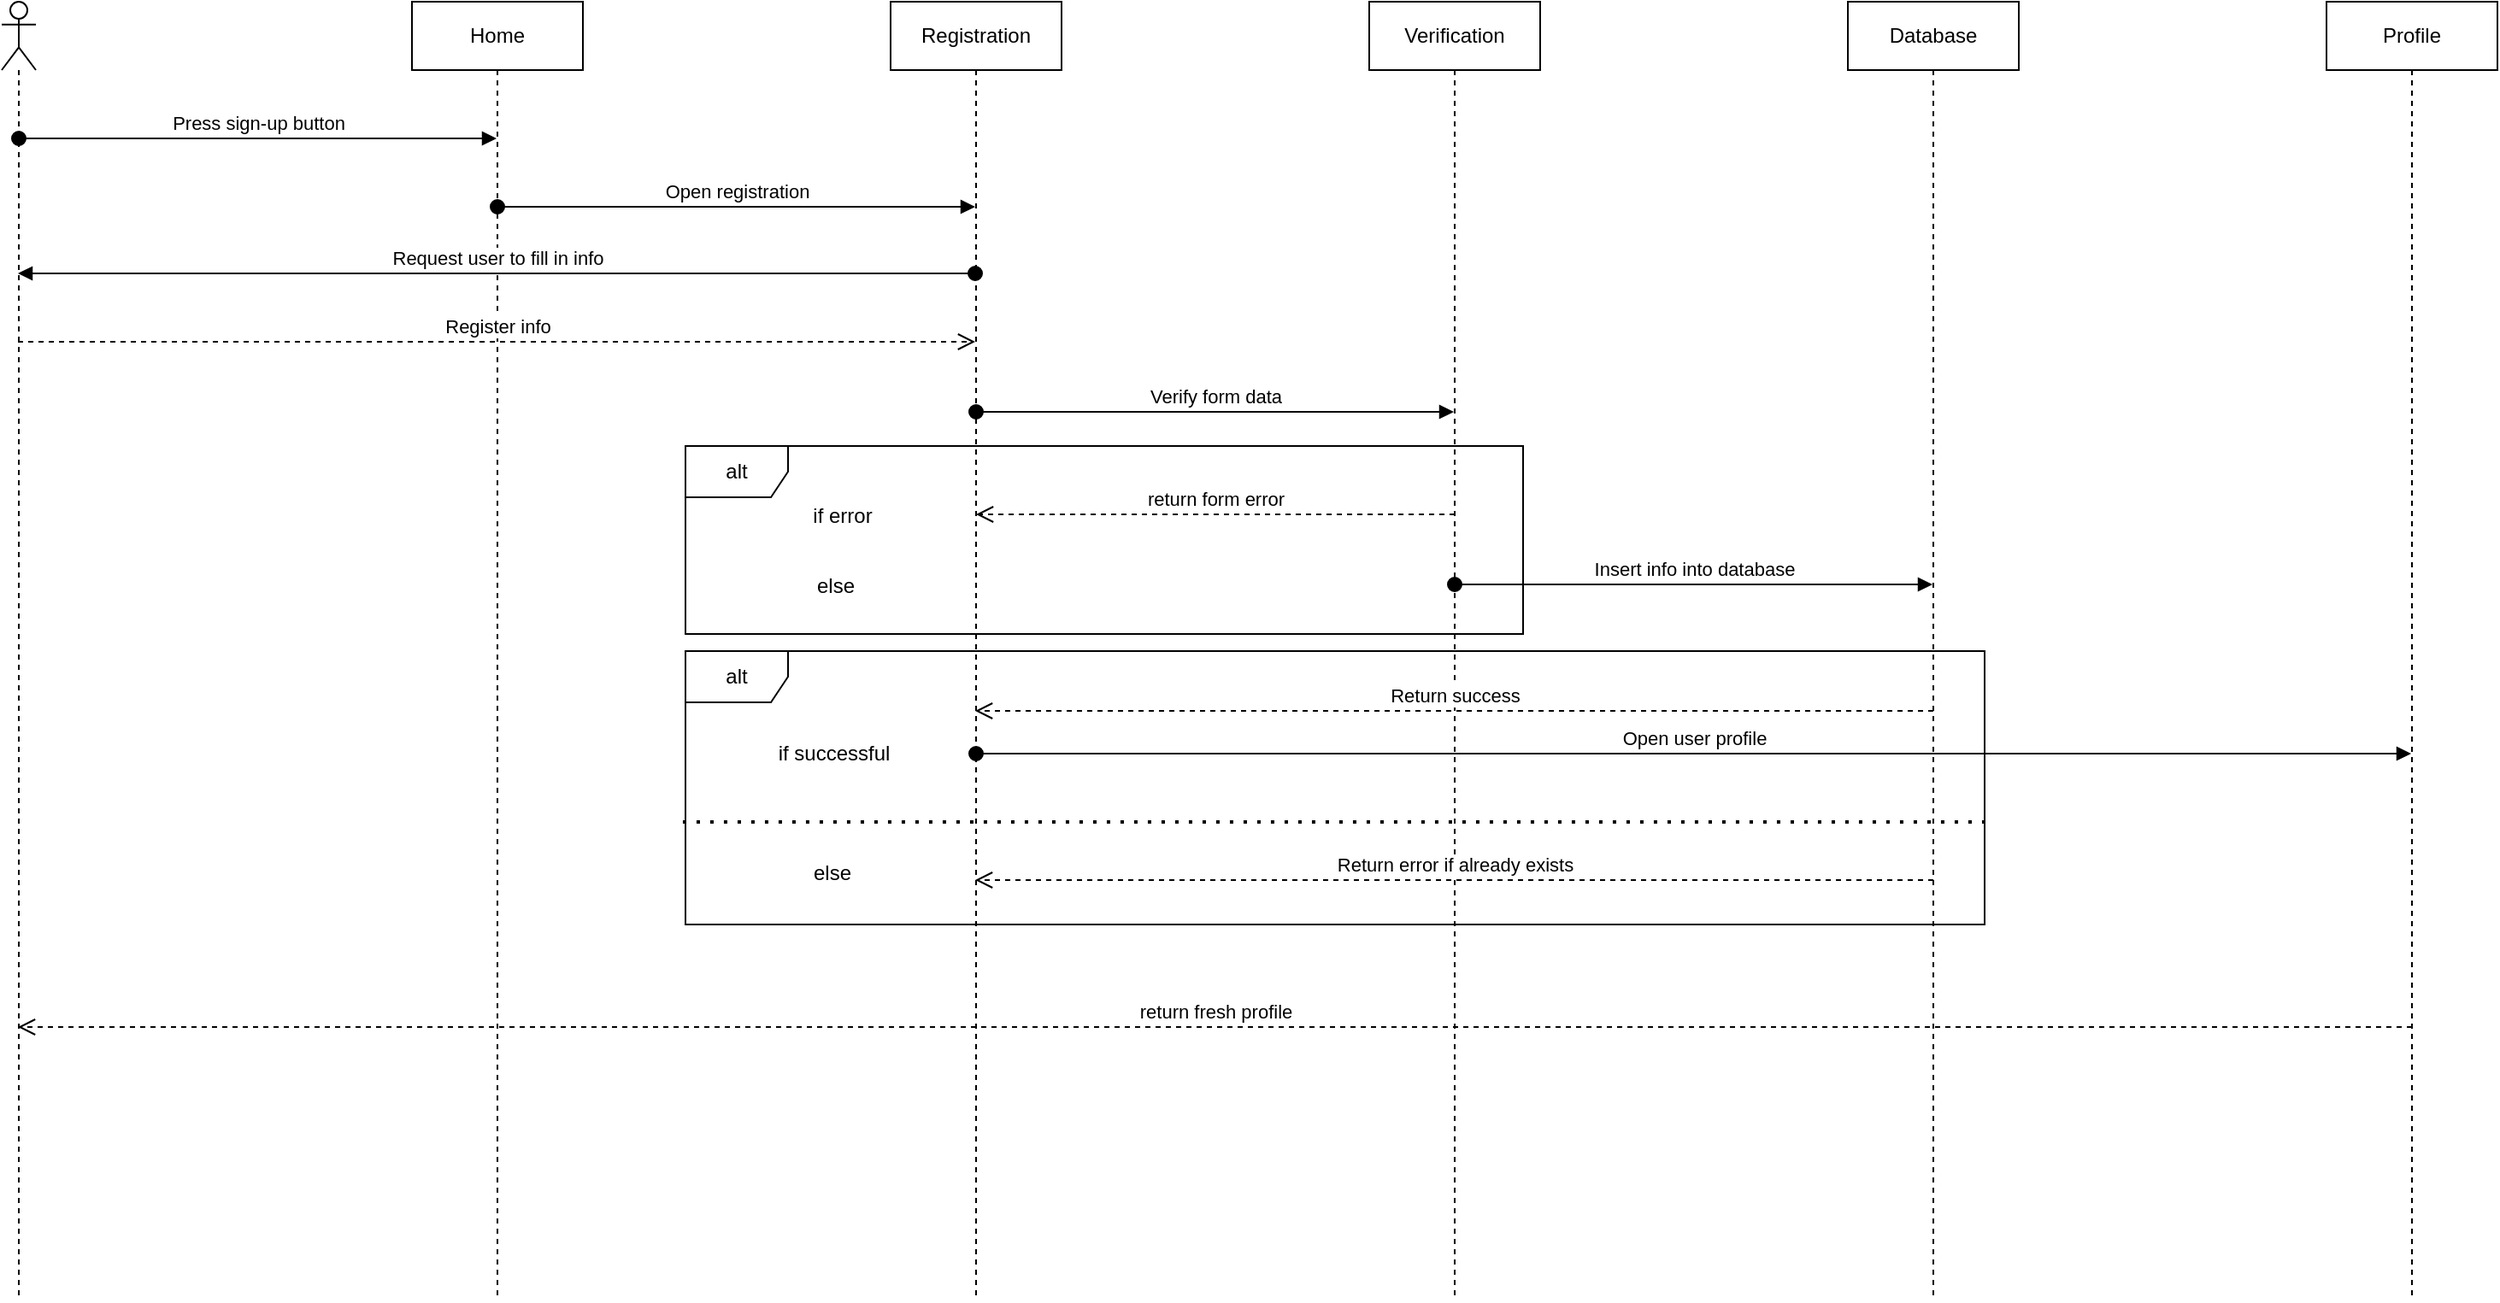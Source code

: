 <mxfile version="21.1.2" type="github">
  <diagram name="Page-1" id="0Za8HlCejTJJCpPS_yZ_">
    <mxGraphModel dx="986" dy="542" grid="1" gridSize="10" guides="1" tooltips="1" connect="1" arrows="1" fold="1" page="1" pageScale="1" pageWidth="850" pageHeight="1100" math="0" shadow="0">
      <root>
        <mxCell id="0" />
        <mxCell id="1" parent="0" />
        <mxCell id="wKqwqD9Y6L5kuTsTRjA8-1" value="" style="shape=umlLifeline;perimeter=lifelinePerimeter;whiteSpace=wrap;html=1;container=1;dropTarget=0;collapsible=0;recursiveResize=0;outlineConnect=0;portConstraint=eastwest;newEdgeStyle={&quot;edgeStyle&quot;:&quot;elbowEdgeStyle&quot;,&quot;elbow&quot;:&quot;vertical&quot;,&quot;curved&quot;:0,&quot;rounded&quot;:0};participant=umlActor;" parent="1" vertex="1">
          <mxGeometry x="150" y="40" width="20" height="760" as="geometry" />
        </mxCell>
        <mxCell id="wKqwqD9Y6L5kuTsTRjA8-2" value="Home" style="shape=umlLifeline;perimeter=lifelinePerimeter;whiteSpace=wrap;html=1;container=1;dropTarget=0;collapsible=0;recursiveResize=0;outlineConnect=0;portConstraint=eastwest;newEdgeStyle={&quot;edgeStyle&quot;:&quot;elbowEdgeStyle&quot;,&quot;elbow&quot;:&quot;vertical&quot;,&quot;curved&quot;:0,&quot;rounded&quot;:0};" parent="1" vertex="1">
          <mxGeometry x="390" y="40" width="100" height="760" as="geometry" />
        </mxCell>
        <mxCell id="wKqwqD9Y6L5kuTsTRjA8-3" value="Registration" style="shape=umlLifeline;perimeter=lifelinePerimeter;whiteSpace=wrap;html=1;container=1;dropTarget=0;collapsible=0;recursiveResize=0;outlineConnect=0;portConstraint=eastwest;newEdgeStyle={&quot;edgeStyle&quot;:&quot;elbowEdgeStyle&quot;,&quot;elbow&quot;:&quot;vertical&quot;,&quot;curved&quot;:0,&quot;rounded&quot;:0};" parent="1" vertex="1">
          <mxGeometry x="670" y="40" width="100" height="760" as="geometry" />
        </mxCell>
        <mxCell id="wKqwqD9Y6L5kuTsTRjA8-4" value="Press sign-up button" style="html=1;verticalAlign=bottom;startArrow=oval;startFill=1;endArrow=block;startSize=8;edgeStyle=elbowEdgeStyle;elbow=vertical;curved=0;rounded=0;" parent="1" target="wKqwqD9Y6L5kuTsTRjA8-2" edge="1">
          <mxGeometry width="60" relative="1" as="geometry">
            <mxPoint x="160" y="120" as="sourcePoint" />
            <mxPoint x="220" y="120" as="targetPoint" />
          </mxGeometry>
        </mxCell>
        <mxCell id="wKqwqD9Y6L5kuTsTRjA8-5" value="Open registration" style="html=1;verticalAlign=bottom;startArrow=oval;startFill=1;endArrow=block;startSize=8;edgeStyle=elbowEdgeStyle;elbow=vertical;curved=0;rounded=0;" parent="1" target="wKqwqD9Y6L5kuTsTRjA8-3" edge="1">
          <mxGeometry width="60" relative="1" as="geometry">
            <mxPoint x="440" y="160" as="sourcePoint" />
            <mxPoint x="500" y="160" as="targetPoint" />
          </mxGeometry>
        </mxCell>
        <mxCell id="wKqwqD9Y6L5kuTsTRjA8-6" value="Request user to fill in info" style="html=1;verticalAlign=bottom;startArrow=oval;startFill=1;endArrow=block;startSize=8;edgeStyle=elbowEdgeStyle;elbow=vertical;curved=0;rounded=0;" parent="1" edge="1">
          <mxGeometry width="60" relative="1" as="geometry">
            <mxPoint x="719.5" y="199" as="sourcePoint" />
            <mxPoint x="159.5" y="199" as="targetPoint" />
          </mxGeometry>
        </mxCell>
        <mxCell id="wKqwqD9Y6L5kuTsTRjA8-7" value="Register info" style="html=1;verticalAlign=bottom;endArrow=open;dashed=1;endSize=8;edgeStyle=elbowEdgeStyle;elbow=vertical;curved=0;rounded=0;" parent="1" edge="1">
          <mxGeometry relative="1" as="geometry">
            <mxPoint x="159.5" y="239" as="sourcePoint" />
            <mxPoint x="719.5" y="239" as="targetPoint" />
          </mxGeometry>
        </mxCell>
        <mxCell id="wKqwqD9Y6L5kuTsTRjA8-8" value="Verification" style="shape=umlLifeline;perimeter=lifelinePerimeter;whiteSpace=wrap;html=1;container=1;dropTarget=0;collapsible=0;recursiveResize=0;outlineConnect=0;portConstraint=eastwest;newEdgeStyle={&quot;edgeStyle&quot;:&quot;elbowEdgeStyle&quot;,&quot;elbow&quot;:&quot;vertical&quot;,&quot;curved&quot;:0,&quot;rounded&quot;:0};" parent="1" vertex="1">
          <mxGeometry x="950" y="40" width="100" height="760" as="geometry" />
        </mxCell>
        <mxCell id="wKqwqD9Y6L5kuTsTRjA8-9" value="Insert info into database" style="html=1;verticalAlign=bottom;startArrow=oval;startFill=1;endArrow=block;startSize=8;edgeStyle=elbowEdgeStyle;elbow=vertical;curved=0;rounded=0;" parent="1" edge="1">
          <mxGeometry width="60" relative="1" as="geometry">
            <mxPoint x="1000" y="381" as="sourcePoint" />
            <mxPoint x="1279.5" y="381" as="targetPoint" />
          </mxGeometry>
        </mxCell>
        <mxCell id="wKqwqD9Y6L5kuTsTRjA8-10" value="Database" style="shape=umlLifeline;perimeter=lifelinePerimeter;whiteSpace=wrap;html=1;container=1;dropTarget=0;collapsible=0;recursiveResize=0;outlineConnect=0;portConstraint=eastwest;newEdgeStyle={&quot;edgeStyle&quot;:&quot;elbowEdgeStyle&quot;,&quot;elbow&quot;:&quot;vertical&quot;,&quot;curved&quot;:0,&quot;rounded&quot;:0};" parent="1" vertex="1">
          <mxGeometry x="1230" y="40" width="100" height="760" as="geometry" />
        </mxCell>
        <mxCell id="4aqzXTScZewMtL-Zy6H8-1" value="alt" style="shape=umlFrame;whiteSpace=wrap;html=1;pointerEvents=0;" parent="1" vertex="1">
          <mxGeometry x="550" y="420" width="760" height="160" as="geometry" />
        </mxCell>
        <mxCell id="4aqzXTScZewMtL-Zy6H8-2" value="if successful" style="text;html=1;strokeColor=none;fillColor=none;align=center;verticalAlign=middle;whiteSpace=wrap;rounded=0;" parent="1" vertex="1">
          <mxGeometry x="587" y="460" width="100" height="40" as="geometry" />
        </mxCell>
        <mxCell id="4aqzXTScZewMtL-Zy6H8-3" value="Return success" style="html=1;verticalAlign=bottom;endArrow=open;dashed=1;endSize=8;edgeStyle=elbowEdgeStyle;elbow=vertical;curved=0;rounded=0;" parent="1" edge="1">
          <mxGeometry relative="1" as="geometry">
            <mxPoint x="1280" y="455" as="sourcePoint" />
            <mxPoint x="719.5" y="455" as="targetPoint" />
          </mxGeometry>
        </mxCell>
        <mxCell id="4aqzXTScZewMtL-Zy6H8-4" value="" style="endArrow=none;dashed=1;html=1;dashPattern=1 3;strokeWidth=2;rounded=0;exitX=-0.002;exitY=0.625;exitDx=0;exitDy=0;exitPerimeter=0;entryX=1.007;entryY=0.625;entryDx=0;entryDy=0;entryPerimeter=0;" parent="1" source="4aqzXTScZewMtL-Zy6H8-1" target="4aqzXTScZewMtL-Zy6H8-1" edge="1">
          <mxGeometry width="50" height="50" relative="1" as="geometry">
            <mxPoint x="900" y="550" as="sourcePoint" />
            <mxPoint x="950" y="500" as="targetPoint" />
          </mxGeometry>
        </mxCell>
        <mxCell id="4aqzXTScZewMtL-Zy6H8-5" value="Open user profile" style="html=1;verticalAlign=bottom;startArrow=oval;startFill=1;endArrow=block;startSize=8;edgeStyle=elbowEdgeStyle;elbow=vertical;curved=0;rounded=0;" parent="1" edge="1">
          <mxGeometry width="60" relative="1" as="geometry">
            <mxPoint x="720" y="480" as="sourcePoint" />
            <mxPoint x="1559.5" y="480" as="targetPoint" />
          </mxGeometry>
        </mxCell>
        <mxCell id="4aqzXTScZewMtL-Zy6H8-6" value="else" style="text;html=1;strokeColor=none;fillColor=none;align=center;verticalAlign=middle;whiteSpace=wrap;rounded=0;" parent="1" vertex="1">
          <mxGeometry x="586" y="530" width="100" height="40" as="geometry" />
        </mxCell>
        <mxCell id="4aqzXTScZewMtL-Zy6H8-7" value="Return error if already exists" style="html=1;verticalAlign=bottom;endArrow=open;dashed=1;endSize=8;edgeStyle=elbowEdgeStyle;elbow=vertical;curved=0;rounded=0;" parent="1" edge="1">
          <mxGeometry relative="1" as="geometry">
            <mxPoint x="1280" y="554" as="sourcePoint" />
            <mxPoint x="719.5" y="554" as="targetPoint" />
          </mxGeometry>
        </mxCell>
        <mxCell id="hCn3O7Tt7x9TAqjg1blp-1" value="Profile" style="shape=umlLifeline;perimeter=lifelinePerimeter;whiteSpace=wrap;html=1;container=1;dropTarget=0;collapsible=0;recursiveResize=0;outlineConnect=0;portConstraint=eastwest;newEdgeStyle={&quot;edgeStyle&quot;:&quot;elbowEdgeStyle&quot;,&quot;elbow&quot;:&quot;vertical&quot;,&quot;curved&quot;:0,&quot;rounded&quot;:0};" vertex="1" parent="1">
          <mxGeometry x="1510" y="40" width="100" height="760" as="geometry" />
        </mxCell>
        <mxCell id="hCn3O7Tt7x9TAqjg1blp-2" value="alt" style="shape=umlFrame;whiteSpace=wrap;html=1;pointerEvents=0;" vertex="1" parent="1">
          <mxGeometry x="550" y="300" width="490" height="110" as="geometry" />
        </mxCell>
        <mxCell id="hCn3O7Tt7x9TAqjg1blp-3" value="Verify form data" style="html=1;verticalAlign=bottom;startArrow=oval;startFill=1;endArrow=block;startSize=8;edgeStyle=elbowEdgeStyle;elbow=vertical;curved=0;rounded=0;" edge="1" parent="1" target="wKqwqD9Y6L5kuTsTRjA8-8">
          <mxGeometry width="60" relative="1" as="geometry">
            <mxPoint x="720" y="280" as="sourcePoint" />
            <mxPoint x="780" y="280" as="targetPoint" />
          </mxGeometry>
        </mxCell>
        <mxCell id="hCn3O7Tt7x9TAqjg1blp-4" value="if error" style="text;html=1;strokeColor=none;fillColor=none;align=center;verticalAlign=middle;whiteSpace=wrap;rounded=0;" vertex="1" parent="1">
          <mxGeometry x="592" y="321" width="100" height="40" as="geometry" />
        </mxCell>
        <mxCell id="hCn3O7Tt7x9TAqjg1blp-5" value="else" style="text;html=1;strokeColor=none;fillColor=none;align=center;verticalAlign=middle;whiteSpace=wrap;rounded=0;" vertex="1" parent="1">
          <mxGeometry x="588" y="362" width="100" height="40" as="geometry" />
        </mxCell>
        <mxCell id="hCn3O7Tt7x9TAqjg1blp-6" value="return form error" style="html=1;verticalAlign=bottom;endArrow=open;dashed=1;endSize=8;edgeStyle=elbowEdgeStyle;elbow=vertical;curved=0;rounded=0;" edge="1" parent="1" target="wKqwqD9Y6L5kuTsTRjA8-3">
          <mxGeometry relative="1" as="geometry">
            <mxPoint x="1000" y="340" as="sourcePoint" />
            <mxPoint x="920" y="340" as="targetPoint" />
          </mxGeometry>
        </mxCell>
        <mxCell id="hCn3O7Tt7x9TAqjg1blp-7" value="return fresh profile" style="html=1;verticalAlign=bottom;endArrow=open;dashed=1;endSize=8;edgeStyle=elbowEdgeStyle;elbow=vertical;curved=0;rounded=0;" edge="1" parent="1">
          <mxGeometry relative="1" as="geometry">
            <mxPoint x="1560" y="640" as="sourcePoint" />
            <mxPoint x="159.5" y="640" as="targetPoint" />
          </mxGeometry>
        </mxCell>
      </root>
    </mxGraphModel>
  </diagram>
</mxfile>
